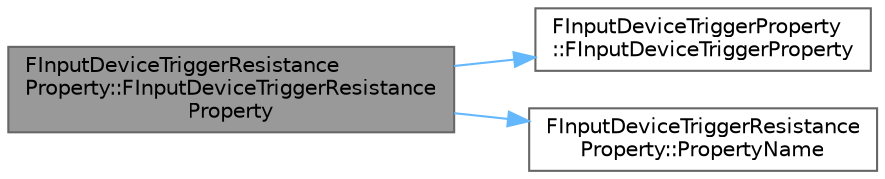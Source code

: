 digraph "FInputDeviceTriggerResistanceProperty::FInputDeviceTriggerResistanceProperty"
{
 // INTERACTIVE_SVG=YES
 // LATEX_PDF_SIZE
  bgcolor="transparent";
  edge [fontname=Helvetica,fontsize=10,labelfontname=Helvetica,labelfontsize=10];
  node [fontname=Helvetica,fontsize=10,shape=box,height=0.2,width=0.4];
  rankdir="LR";
  Node1 [id="Node000001",label="FInputDeviceTriggerResistance\lProperty::FInputDeviceTriggerResistance\lProperty",height=0.2,width=0.4,color="gray40", fillcolor="grey60", style="filled", fontcolor="black",tooltip=" "];
  Node1 -> Node2 [id="edge1_Node000001_Node000002",color="steelblue1",style="solid",tooltip=" "];
  Node2 [id="Node000002",label="FInputDeviceTriggerProperty\l::FInputDeviceTriggerProperty",height=0.2,width=0.4,color="grey40", fillcolor="white", style="filled",URL="$df/d17/structFInputDeviceTriggerProperty.html#ad83424f18bd0dd4a0743d23ebe1bb481",tooltip=" "];
  Node1 -> Node3 [id="edge2_Node000001_Node000003",color="steelblue1",style="solid",tooltip=" "];
  Node3 [id="Node000003",label="FInputDeviceTriggerResistance\lProperty::PropertyName",height=0.2,width=0.4,color="grey40", fillcolor="white", style="filled",URL="$dd/dac/structFInputDeviceTriggerResistanceProperty.html#aca8348c3e3f374d0238bd67ab5e92c28",tooltip=" "];
}
